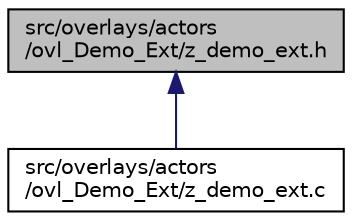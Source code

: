 digraph "src/overlays/actors/ovl_Demo_Ext/z_demo_ext.h"
{
 // LATEX_PDF_SIZE
  edge [fontname="Helvetica",fontsize="10",labelfontname="Helvetica",labelfontsize="10"];
  node [fontname="Helvetica",fontsize="10",shape=record];
  Node1 [label="src/overlays/actors\l/ovl_Demo_Ext/z_demo_ext.h",height=0.2,width=0.4,color="black", fillcolor="grey75", style="filled", fontcolor="black",tooltip=" "];
  Node1 -> Node2 [dir="back",color="midnightblue",fontsize="10",style="solid",fontname="Helvetica"];
  Node2 [label="src/overlays/actors\l/ovl_Demo_Ext/z_demo_ext.c",height=0.2,width=0.4,color="black", fillcolor="white", style="filled",URL="$d2/d9a/z__demo__ext_8c.html",tooltip=" "];
}
